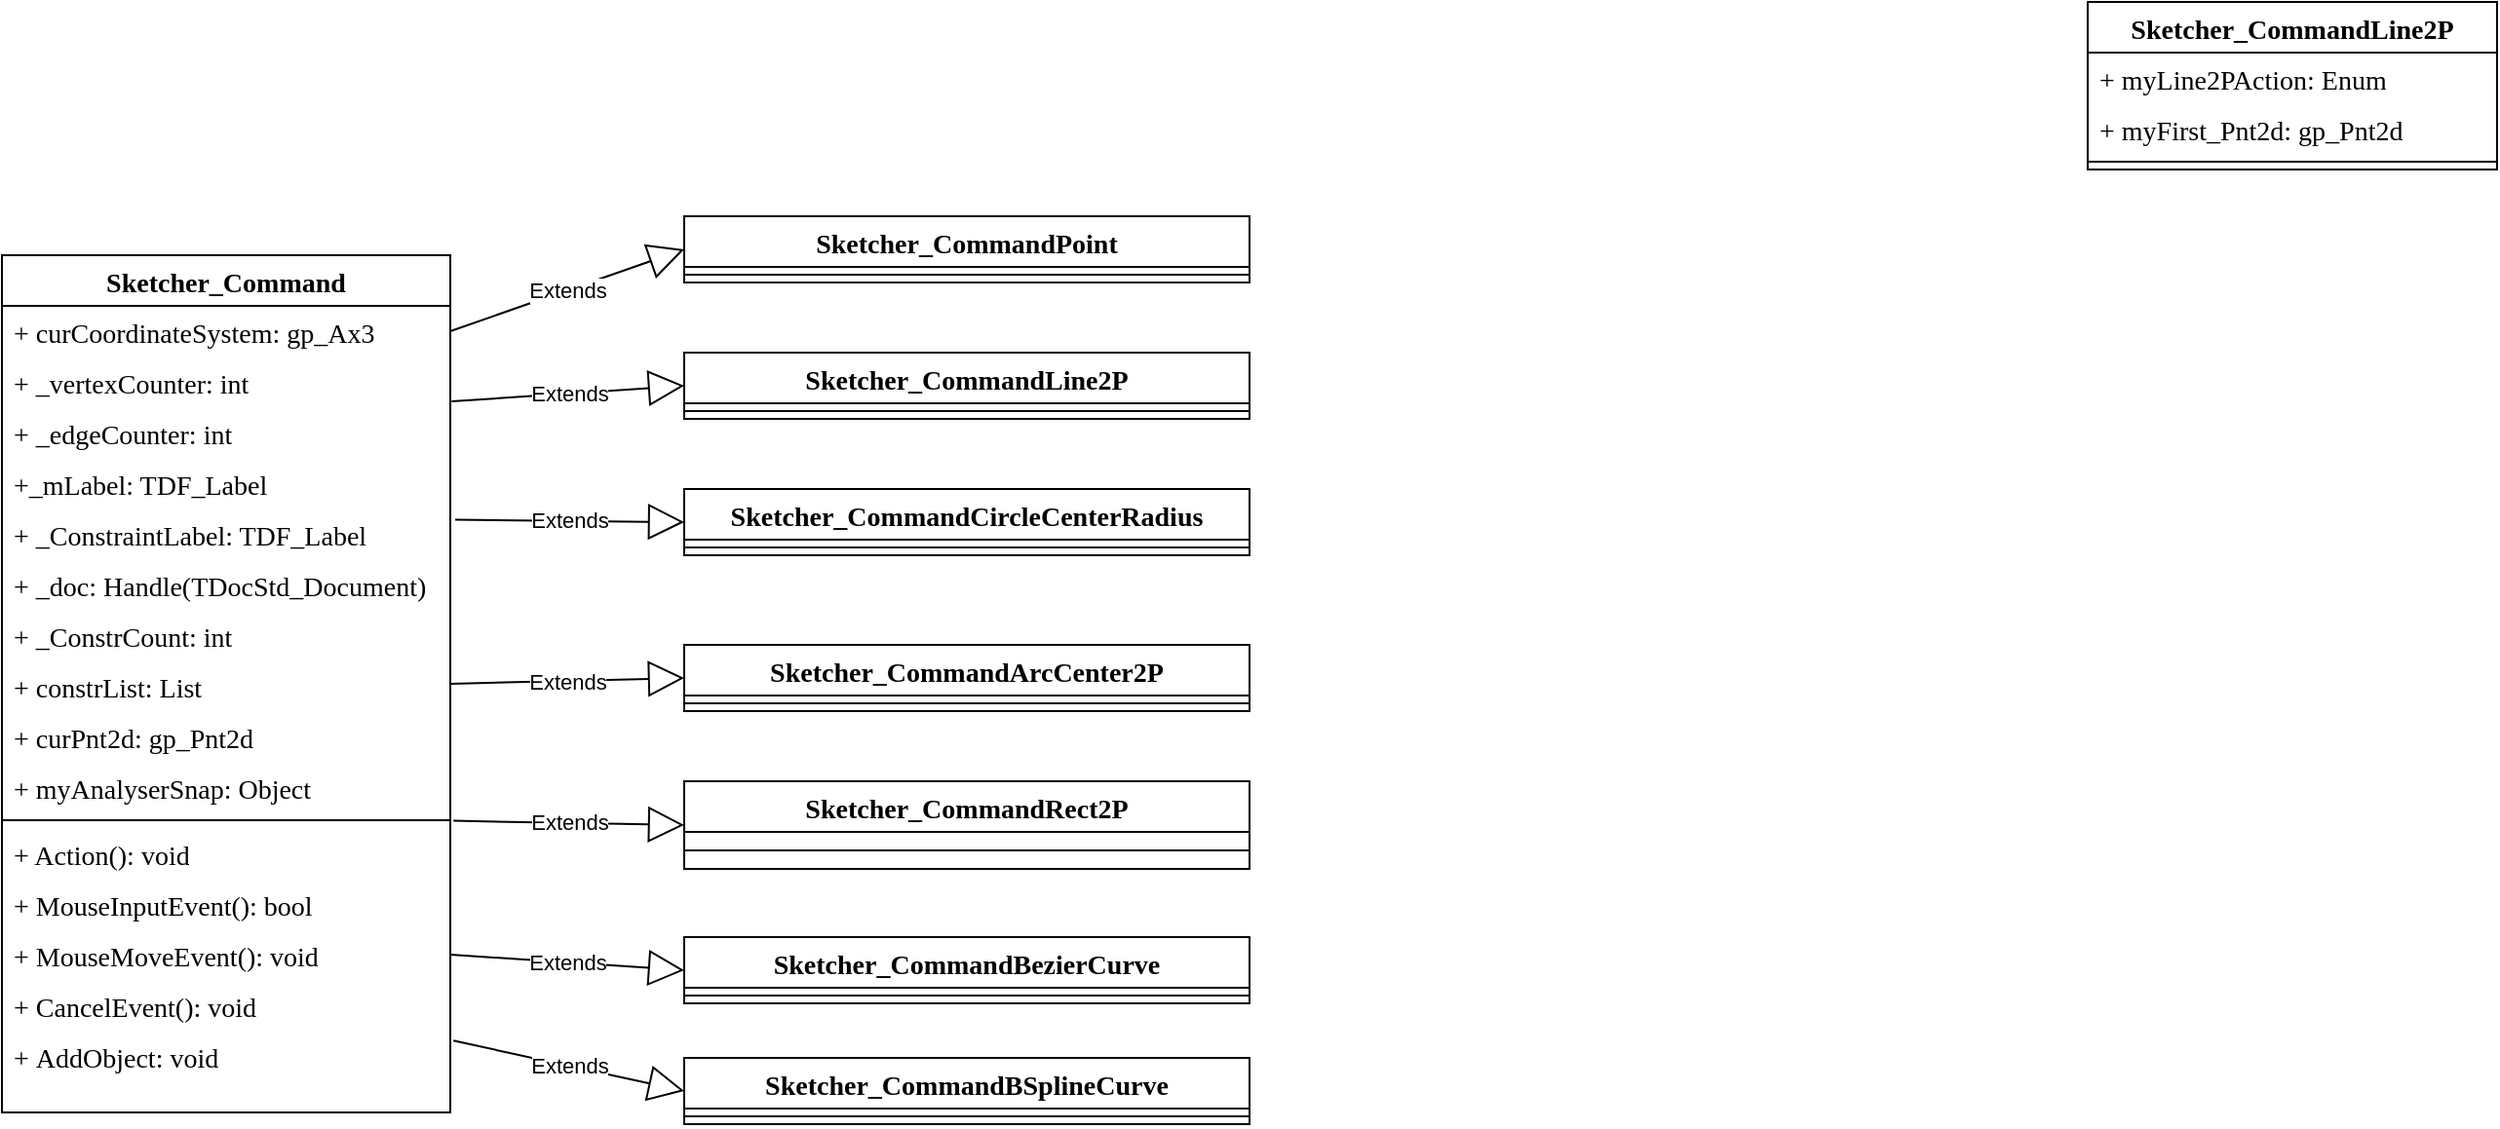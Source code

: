 <mxfile version="22.1.11" type="github">
  <diagram name="第 1 页" id="SrLZ9ItNjMunzmA11ly3">
    <mxGraphModel dx="2175" dy="564" grid="1" gridSize="10" guides="1" tooltips="1" connect="1" arrows="1" fold="1" page="1" pageScale="1" pageWidth="827" pageHeight="1169" math="0" shadow="0">
      <root>
        <mxCell id="0" />
        <mxCell id="1" parent="0" />
        <mxCell id="jLUz7z0Y0349xRio4LSh-1" value="&lt;font style=&quot;font-size: 14px;&quot; face=&quot;Times New Roman&quot;&gt;Sketcher_Command&lt;/font&gt;" style="swimlane;fontStyle=1;align=center;verticalAlign=top;childLayout=stackLayout;horizontal=1;startSize=26;horizontalStack=0;resizeParent=1;resizeParentMax=0;resizeLast=0;collapsible=1;marginBottom=0;whiteSpace=wrap;html=1;" parent="1" vertex="1">
          <mxGeometry x="-190" y="260" width="230" height="440" as="geometry" />
        </mxCell>
        <mxCell id="jLUz7z0Y0349xRio4LSh-40" value="&lt;font style=&quot;font-size: 14px;&quot; face=&quot;Times New Roman&quot;&gt;+&amp;nbsp;curCoordinateSystem: gp_Ax3&lt;/font&gt;" style="text;strokeColor=none;fillColor=none;align=left;verticalAlign=top;spacingLeft=4;spacingRight=4;overflow=hidden;rotatable=0;points=[[0,0.5],[1,0.5]];portConstraint=eastwest;whiteSpace=wrap;html=1;" parent="jLUz7z0Y0349xRio4LSh-1" vertex="1">
          <mxGeometry y="26" width="230" height="26" as="geometry" />
        </mxCell>
        <mxCell id="jLUz7z0Y0349xRio4LSh-41" value="&lt;font style=&quot;font-size: 14px;&quot; face=&quot;Times New Roman&quot;&gt;+ _vertexCounter: int&lt;/font&gt;" style="text;strokeColor=none;fillColor=none;align=left;verticalAlign=top;spacingLeft=4;spacingRight=4;overflow=hidden;rotatable=0;points=[[0,0.5],[1,0.5]];portConstraint=eastwest;whiteSpace=wrap;html=1;" parent="jLUz7z0Y0349xRio4LSh-1" vertex="1">
          <mxGeometry y="52" width="230" height="26" as="geometry" />
        </mxCell>
        <mxCell id="jLUz7z0Y0349xRio4LSh-48" value="&lt;font style=&quot;font-size: 14px;&quot; face=&quot;Times New Roman&quot;&gt;+ _edgeCounter: int&lt;/font&gt;" style="text;strokeColor=none;fillColor=none;align=left;verticalAlign=top;spacingLeft=4;spacingRight=4;overflow=hidden;rotatable=0;points=[[0,0.5],[1,0.5]];portConstraint=eastwest;whiteSpace=wrap;html=1;" parent="jLUz7z0Y0349xRio4LSh-1" vertex="1">
          <mxGeometry y="78" width="230" height="26" as="geometry" />
        </mxCell>
        <mxCell id="jLUz7z0Y0349xRio4LSh-47" value="&lt;font style=&quot;font-size: 14px;&quot; face=&quot;Times New Roman&quot;&gt;+_mLabel: TDF_Label&amp;nbsp;&lt;/font&gt;" style="text;strokeColor=none;fillColor=none;align=left;verticalAlign=top;spacingLeft=4;spacingRight=4;overflow=hidden;rotatable=0;points=[[0,0.5],[1,0.5]];portConstraint=eastwest;whiteSpace=wrap;html=1;" parent="jLUz7z0Y0349xRio4LSh-1" vertex="1">
          <mxGeometry y="104" width="230" height="26" as="geometry" />
        </mxCell>
        <mxCell id="jLUz7z0Y0349xRio4LSh-46" value="&lt;font face=&quot;Times New Roman&quot; style=&quot;font-size: 14px;&quot;&gt;+ _ConstraintLabel: TDF_Label&lt;/font&gt;" style="text;strokeColor=none;fillColor=none;align=left;verticalAlign=top;spacingLeft=4;spacingRight=4;overflow=hidden;rotatable=0;points=[[0,0.5],[1,0.5]];portConstraint=eastwest;whiteSpace=wrap;html=1;" parent="jLUz7z0Y0349xRio4LSh-1" vertex="1">
          <mxGeometry y="130" width="230" height="26" as="geometry" />
        </mxCell>
        <mxCell id="jLUz7z0Y0349xRio4LSh-45" value="&lt;font style=&quot;font-size: 14px;&quot; face=&quot;Times New Roman&quot;&gt;+ _doc: Handle(TDocStd_Document)&lt;/font&gt;" style="text;strokeColor=none;fillColor=none;align=left;verticalAlign=top;spacingLeft=4;spacingRight=4;overflow=hidden;rotatable=0;points=[[0,0.5],[1,0.5]];portConstraint=eastwest;whiteSpace=wrap;html=1;" parent="jLUz7z0Y0349xRio4LSh-1" vertex="1">
          <mxGeometry y="156" width="230" height="26" as="geometry" />
        </mxCell>
        <mxCell id="jLUz7z0Y0349xRio4LSh-44" value="&lt;font style=&quot;font-size: 14px;&quot; face=&quot;Times New Roman&quot;&gt;+ _ConstrCount: int&lt;/font&gt;" style="text;strokeColor=none;fillColor=none;align=left;verticalAlign=top;spacingLeft=4;spacingRight=4;overflow=hidden;rotatable=0;points=[[0,0.5],[1,0.5]];portConstraint=eastwest;whiteSpace=wrap;html=1;" parent="jLUz7z0Y0349xRio4LSh-1" vertex="1">
          <mxGeometry y="182" width="230" height="26" as="geometry" />
        </mxCell>
        <mxCell id="jLUz7z0Y0349xRio4LSh-43" value="&lt;font style=&quot;font-size: 14px;&quot; face=&quot;Times New Roman&quot;&gt;+ constrList: List&lt;/font&gt;" style="text;strokeColor=none;fillColor=none;align=left;verticalAlign=top;spacingLeft=4;spacingRight=4;overflow=hidden;rotatable=0;points=[[0,0.5],[1,0.5]];portConstraint=eastwest;whiteSpace=wrap;html=1;" parent="jLUz7z0Y0349xRio4LSh-1" vertex="1">
          <mxGeometry y="208" width="230" height="26" as="geometry" />
        </mxCell>
        <mxCell id="jLUz7z0Y0349xRio4LSh-42" value="&lt;font style=&quot;font-size: 14px;&quot; face=&quot;Times New Roman&quot;&gt;+ curPnt2d: gp_Pnt2d&lt;/font&gt;" style="text;strokeColor=none;fillColor=none;align=left;verticalAlign=top;spacingLeft=4;spacingRight=4;overflow=hidden;rotatable=0;points=[[0,0.5],[1,0.5]];portConstraint=eastwest;whiteSpace=wrap;html=1;" parent="jLUz7z0Y0349xRio4LSh-1" vertex="1">
          <mxGeometry y="234" width="230" height="26" as="geometry" />
        </mxCell>
        <mxCell id="jLUz7z0Y0349xRio4LSh-2" value="&lt;font style=&quot;font-size: 14px;&quot; face=&quot;Times New Roman&quot;&gt;+ myAnalyserSnap: Object&amp;nbsp;&lt;/font&gt;" style="text;strokeColor=none;fillColor=none;align=left;verticalAlign=top;spacingLeft=4;spacingRight=4;overflow=hidden;rotatable=0;points=[[0,0.5],[1,0.5]];portConstraint=eastwest;whiteSpace=wrap;html=1;" parent="jLUz7z0Y0349xRio4LSh-1" vertex="1">
          <mxGeometry y="260" width="230" height="26" as="geometry" />
        </mxCell>
        <mxCell id="jLUz7z0Y0349xRio4LSh-3" value="" style="line;strokeWidth=1;fillColor=none;align=left;verticalAlign=middle;spacingTop=-1;spacingLeft=3;spacingRight=3;rotatable=0;labelPosition=right;points=[];portConstraint=eastwest;strokeColor=inherit;" parent="jLUz7z0Y0349xRio4LSh-1" vertex="1">
          <mxGeometry y="286" width="230" height="8" as="geometry" />
        </mxCell>
        <mxCell id="jLUz7z0Y0349xRio4LSh-50" value="&lt;font style=&quot;font-size: 14px;&quot; face=&quot;Times New Roman&quot;&gt;+ Action(): void&lt;/font&gt;" style="text;strokeColor=none;fillColor=none;align=left;verticalAlign=top;spacingLeft=4;spacingRight=4;overflow=hidden;rotatable=0;points=[[0,0.5],[1,0.5]];portConstraint=eastwest;whiteSpace=wrap;html=1;" parent="jLUz7z0Y0349xRio4LSh-1" vertex="1">
          <mxGeometry y="294" width="230" height="26" as="geometry" />
        </mxCell>
        <mxCell id="jLUz7z0Y0349xRio4LSh-52" value="&lt;font style=&quot;font-size: 14px;&quot; face=&quot;Times New Roman&quot;&gt;+ MouseInputEvent(): bool&lt;/font&gt;" style="text;strokeColor=none;fillColor=none;align=left;verticalAlign=top;spacingLeft=4;spacingRight=4;overflow=hidden;rotatable=0;points=[[0,0.5],[1,0.5]];portConstraint=eastwest;whiteSpace=wrap;html=1;" parent="jLUz7z0Y0349xRio4LSh-1" vertex="1">
          <mxGeometry y="320" width="230" height="26" as="geometry" />
        </mxCell>
        <mxCell id="jLUz7z0Y0349xRio4LSh-51" value="&lt;font style=&quot;font-size: 14px;&quot; face=&quot;Times New Roman&quot;&gt;+ MouseMoveEvent(): void&lt;/font&gt;" style="text;strokeColor=none;fillColor=none;align=left;verticalAlign=top;spacingLeft=4;spacingRight=4;overflow=hidden;rotatable=0;points=[[0,0.5],[1,0.5]];portConstraint=eastwest;whiteSpace=wrap;html=1;" parent="jLUz7z0Y0349xRio4LSh-1" vertex="1">
          <mxGeometry y="346" width="230" height="26" as="geometry" />
        </mxCell>
        <mxCell id="jLUz7z0Y0349xRio4LSh-49" value="&lt;font style=&quot;font-size: 14px;&quot; face=&quot;Times New Roman&quot;&gt;+ CancelEvent(): void&lt;/font&gt;" style="text;strokeColor=none;fillColor=none;align=left;verticalAlign=top;spacingLeft=4;spacingRight=4;overflow=hidden;rotatable=0;points=[[0,0.5],[1,0.5]];portConstraint=eastwest;whiteSpace=wrap;html=1;" parent="jLUz7z0Y0349xRio4LSh-1" vertex="1">
          <mxGeometry y="372" width="230" height="26" as="geometry" />
        </mxCell>
        <mxCell id="jLUz7z0Y0349xRio4LSh-4" value="&lt;font style=&quot;font-size: 14px;&quot; face=&quot;Times New Roman&quot;&gt;+&amp;nbsp;AddObject: void&lt;/font&gt;" style="text;strokeColor=none;fillColor=none;align=left;verticalAlign=top;spacingLeft=4;spacingRight=4;overflow=hidden;rotatable=0;points=[[0,0.5],[1,0.5]];portConstraint=eastwest;whiteSpace=wrap;html=1;" parent="jLUz7z0Y0349xRio4LSh-1" vertex="1">
          <mxGeometry y="398" width="230" height="42" as="geometry" />
        </mxCell>
        <mxCell id="jLUz7z0Y0349xRio4LSh-5" value="&lt;font style=&quot;font-size: 14px;&quot; face=&quot;Times New Roman&quot;&gt;Sketcher_CommandPoint&lt;/font&gt;" style="swimlane;fontStyle=1;align=center;verticalAlign=top;childLayout=stackLayout;horizontal=1;startSize=26;horizontalStack=0;resizeParent=1;resizeParentMax=0;resizeLast=0;collapsible=1;marginBottom=0;whiteSpace=wrap;html=1;" parent="1" vertex="1">
          <mxGeometry x="160" y="240" width="290" height="34" as="geometry" />
        </mxCell>
        <mxCell id="jLUz7z0Y0349xRio4LSh-7" value="" style="line;strokeWidth=1;fillColor=none;align=left;verticalAlign=middle;spacingTop=-1;spacingLeft=3;spacingRight=3;rotatable=0;labelPosition=right;points=[];portConstraint=eastwest;strokeColor=inherit;" parent="jLUz7z0Y0349xRio4LSh-5" vertex="1">
          <mxGeometry y="26" width="290" height="8" as="geometry" />
        </mxCell>
        <mxCell id="jLUz7z0Y0349xRio4LSh-9" value="&lt;font style=&quot;font-size: 14px;&quot; face=&quot;Times New Roman&quot;&gt;Sketcher_CommandLine2P&lt;/font&gt;" style="swimlane;fontStyle=1;align=center;verticalAlign=top;childLayout=stackLayout;horizontal=1;startSize=26;horizontalStack=0;resizeParent=1;resizeParentMax=0;resizeLast=0;collapsible=1;marginBottom=0;whiteSpace=wrap;html=1;" parent="1" vertex="1">
          <mxGeometry x="160" y="310" width="290" height="34" as="geometry" />
        </mxCell>
        <mxCell id="jLUz7z0Y0349xRio4LSh-11" value="" style="line;strokeWidth=1;fillColor=none;align=left;verticalAlign=middle;spacingTop=-1;spacingLeft=3;spacingRight=3;rotatable=0;labelPosition=right;points=[];portConstraint=eastwest;strokeColor=inherit;" parent="jLUz7z0Y0349xRio4LSh-9" vertex="1">
          <mxGeometry y="26" width="290" height="8" as="geometry" />
        </mxCell>
        <mxCell id="jLUz7z0Y0349xRio4LSh-13" value="&lt;font style=&quot;font-size: 14px;&quot; face=&quot;Times New Roman&quot;&gt;Sketcher_CommandCircleCenterRadius&lt;/font&gt;" style="swimlane;fontStyle=1;align=center;verticalAlign=top;childLayout=stackLayout;horizontal=1;startSize=26;horizontalStack=0;resizeParent=1;resizeParentMax=0;resizeLast=0;collapsible=1;marginBottom=0;whiteSpace=wrap;html=1;" parent="1" vertex="1">
          <mxGeometry x="160" y="380" width="290" height="34" as="geometry" />
        </mxCell>
        <mxCell id="jLUz7z0Y0349xRio4LSh-15" value="" style="line;strokeWidth=1;fillColor=none;align=left;verticalAlign=middle;spacingTop=-1;spacingLeft=3;spacingRight=3;rotatable=0;labelPosition=right;points=[];portConstraint=eastwest;strokeColor=inherit;" parent="jLUz7z0Y0349xRio4LSh-13" vertex="1">
          <mxGeometry y="26" width="290" height="8" as="geometry" />
        </mxCell>
        <mxCell id="jLUz7z0Y0349xRio4LSh-17" value="&lt;font style=&quot;font-size: 14px;&quot; face=&quot;Times New Roman&quot;&gt;Sketcher_CommandArcCenter2P&lt;/font&gt;" style="swimlane;fontStyle=1;align=center;verticalAlign=top;childLayout=stackLayout;horizontal=1;startSize=26;horizontalStack=0;resizeParent=1;resizeParentMax=0;resizeLast=0;collapsible=1;marginBottom=0;whiteSpace=wrap;html=1;" parent="1" vertex="1">
          <mxGeometry x="160" y="460" width="290" height="34" as="geometry" />
        </mxCell>
        <mxCell id="jLUz7z0Y0349xRio4LSh-19" value="" style="line;strokeWidth=1;fillColor=none;align=left;verticalAlign=middle;spacingTop=-1;spacingLeft=3;spacingRight=3;rotatable=0;labelPosition=right;points=[];portConstraint=eastwest;strokeColor=inherit;" parent="jLUz7z0Y0349xRio4LSh-17" vertex="1">
          <mxGeometry y="26" width="290" height="8" as="geometry" />
        </mxCell>
        <mxCell id="jLUz7z0Y0349xRio4LSh-21" value="&lt;font style=&quot;font-size: 14px;&quot; face=&quot;Times New Roman&quot;&gt;Sketcher_CommandRect2P&lt;/font&gt;" style="swimlane;fontStyle=1;align=center;verticalAlign=top;childLayout=stackLayout;horizontal=1;startSize=26;horizontalStack=0;resizeParent=1;resizeParentMax=0;resizeLast=0;collapsible=1;marginBottom=0;whiteSpace=wrap;html=1;" parent="1" vertex="1">
          <mxGeometry x="160" y="530" width="290" height="45" as="geometry" />
        </mxCell>
        <mxCell id="jLUz7z0Y0349xRio4LSh-23" value="" style="line;strokeWidth=1;fillColor=none;align=left;verticalAlign=middle;spacingTop=-1;spacingLeft=3;spacingRight=3;rotatable=0;labelPosition=right;points=[];portConstraint=eastwest;strokeColor=inherit;" parent="jLUz7z0Y0349xRio4LSh-21" vertex="1">
          <mxGeometry y="26" width="290" height="19" as="geometry" />
        </mxCell>
        <mxCell id="jLUz7z0Y0349xRio4LSh-25" value="&lt;font style=&quot;font-size: 14px;&quot; face=&quot;Times New Roman&quot;&gt;Sketcher_CommandBezierCurve&lt;/font&gt;" style="swimlane;fontStyle=1;align=center;verticalAlign=top;childLayout=stackLayout;horizontal=1;startSize=26;horizontalStack=0;resizeParent=1;resizeParentMax=0;resizeLast=0;collapsible=1;marginBottom=0;whiteSpace=wrap;html=1;" parent="1" vertex="1">
          <mxGeometry x="160" y="610" width="290" height="34" as="geometry" />
        </mxCell>
        <mxCell id="jLUz7z0Y0349xRio4LSh-27" value="" style="line;strokeWidth=1;fillColor=none;align=left;verticalAlign=middle;spacingTop=-1;spacingLeft=3;spacingRight=3;rotatable=0;labelPosition=right;points=[];portConstraint=eastwest;strokeColor=inherit;" parent="jLUz7z0Y0349xRio4LSh-25" vertex="1">
          <mxGeometry y="26" width="290" height="8" as="geometry" />
        </mxCell>
        <mxCell id="jLUz7z0Y0349xRio4LSh-29" value="&lt;font style=&quot;font-size: 14px;&quot; face=&quot;Times New Roman&quot;&gt;Sketcher_CommandBSplineCurve&lt;/font&gt;" style="swimlane;fontStyle=1;align=center;verticalAlign=top;childLayout=stackLayout;horizontal=1;startSize=26;horizontalStack=0;resizeParent=1;resizeParentMax=0;resizeLast=0;collapsible=1;marginBottom=0;whiteSpace=wrap;html=1;" parent="1" vertex="1">
          <mxGeometry x="160" y="672" width="290" height="34" as="geometry" />
        </mxCell>
        <mxCell id="jLUz7z0Y0349xRio4LSh-31" value="" style="line;strokeWidth=1;fillColor=none;align=left;verticalAlign=middle;spacingTop=-1;spacingLeft=3;spacingRight=3;rotatable=0;labelPosition=right;points=[];portConstraint=eastwest;strokeColor=inherit;" parent="jLUz7z0Y0349xRio4LSh-29" vertex="1">
          <mxGeometry y="26" width="290" height="8" as="geometry" />
        </mxCell>
        <mxCell id="jLUz7z0Y0349xRio4LSh-33" value="Extends" style="endArrow=block;endSize=16;endFill=0;html=1;rounded=0;exitX=1;exitY=0.5;exitDx=0;exitDy=0;entryX=0;entryY=0.5;entryDx=0;entryDy=0;" parent="1" source="jLUz7z0Y0349xRio4LSh-40" target="jLUz7z0Y0349xRio4LSh-5" edge="1">
          <mxGeometry width="160" relative="1" as="geometry">
            <mxPoint x="110" y="266" as="sourcePoint" />
            <mxPoint x="180" y="240" as="targetPoint" />
          </mxGeometry>
        </mxCell>
        <mxCell id="jLUz7z0Y0349xRio4LSh-34" value="Extends" style="endArrow=block;endSize=16;endFill=0;html=1;rounded=0;exitX=1.003;exitY=-0.114;exitDx=0;exitDy=0;entryX=0;entryY=0.5;entryDx=0;entryDy=0;exitPerimeter=0;" parent="1" source="jLUz7z0Y0349xRio4LSh-48" target="jLUz7z0Y0349xRio4LSh-9" edge="1">
          <mxGeometry width="160" relative="1" as="geometry">
            <mxPoint x="120" y="276" as="sourcePoint" />
            <mxPoint x="160" y="340" as="targetPoint" />
          </mxGeometry>
        </mxCell>
        <mxCell id="jLUz7z0Y0349xRio4LSh-35" value="Extends" style="endArrow=block;endSize=16;endFill=0;html=1;rounded=0;exitX=1.011;exitY=0.223;exitDx=0;exitDy=0;entryX=0;entryY=0.5;entryDx=0;entryDy=0;exitPerimeter=0;" parent="1" source="jLUz7z0Y0349xRio4LSh-46" target="jLUz7z0Y0349xRio4LSh-13" edge="1">
          <mxGeometry width="160" relative="1" as="geometry">
            <mxPoint x="130" y="286" as="sourcePoint" />
            <mxPoint x="140" y="400" as="targetPoint" />
          </mxGeometry>
        </mxCell>
        <mxCell id="jLUz7z0Y0349xRio4LSh-36" value="Extends" style="endArrow=block;endSize=16;endFill=0;html=1;rounded=0;exitX=1;exitY=0.5;exitDx=0;exitDy=0;entryX=0;entryY=0.5;entryDx=0;entryDy=0;" parent="1" source="jLUz7z0Y0349xRio4LSh-1" target="jLUz7z0Y0349xRio4LSh-17" edge="1">
          <mxGeometry width="160" relative="1" as="geometry">
            <mxPoint x="140" y="296" as="sourcePoint" />
            <mxPoint x="190" y="470" as="targetPoint" />
          </mxGeometry>
        </mxCell>
        <mxCell id="jLUz7z0Y0349xRio4LSh-37" value="Extends" style="endArrow=block;endSize=16;endFill=0;html=1;rounded=0;entryX=0;entryY=0.5;entryDx=0;entryDy=0;exitX=1.007;exitY=0.539;exitDx=0;exitDy=0;exitPerimeter=0;" parent="1" target="jLUz7z0Y0349xRio4LSh-21" edge="1" source="jLUz7z0Y0349xRio4LSh-3">
          <mxGeometry width="160" relative="1" as="geometry">
            <mxPoint x="40" y="540" as="sourcePoint" />
            <mxPoint x="170" y="570" as="targetPoint" />
          </mxGeometry>
        </mxCell>
        <mxCell id="jLUz7z0Y0349xRio4LSh-38" value="Extends" style="endArrow=block;endSize=16;endFill=0;html=1;rounded=0;exitX=1;exitY=0.5;exitDx=0;exitDy=0;entryX=0;entryY=0.5;entryDx=0;entryDy=0;" parent="1" source="jLUz7z0Y0349xRio4LSh-51" target="jLUz7z0Y0349xRio4LSh-25" edge="1">
          <mxGeometry width="160" relative="1" as="geometry">
            <mxPoint x="160" y="316" as="sourcePoint" />
            <mxPoint x="140" y="650" as="targetPoint" />
          </mxGeometry>
        </mxCell>
        <mxCell id="jLUz7z0Y0349xRio4LSh-39" value="Extends" style="endArrow=block;endSize=16;endFill=0;html=1;rounded=0;exitX=1.007;exitY=0.123;exitDx=0;exitDy=0;entryX=0;entryY=0.5;entryDx=0;entryDy=0;exitPerimeter=0;" parent="1" source="jLUz7z0Y0349xRio4LSh-4" target="jLUz7z0Y0349xRio4LSh-29" edge="1">
          <mxGeometry width="160" relative="1" as="geometry">
            <mxPoint x="170" y="326" as="sourcePoint" />
            <mxPoint x="150" y="700" as="targetPoint" />
          </mxGeometry>
        </mxCell>
        <mxCell id="G86wccxDL63yBJnwFeeb-1" value="&lt;font style=&quot;font-size: 14px;&quot; face=&quot;Times New Roman&quot;&gt;Sketcher_CommandLine2P&lt;/font&gt;" style="swimlane;fontStyle=1;align=center;verticalAlign=top;childLayout=stackLayout;horizontal=1;startSize=26;horizontalStack=0;resizeParent=1;resizeParentMax=0;resizeLast=0;collapsible=1;marginBottom=0;whiteSpace=wrap;html=1;" vertex="1" parent="1">
          <mxGeometry x="880" y="130" width="210" height="86" as="geometry" />
        </mxCell>
        <mxCell id="G86wccxDL63yBJnwFeeb-2" value="&lt;font style=&quot;font-size: 14px;&quot; face=&quot;Times New Roman&quot;&gt;+ myLine2PAction: Enum&lt;/font&gt;" style="text;strokeColor=none;fillColor=none;align=left;verticalAlign=top;spacingLeft=4;spacingRight=4;overflow=hidden;rotatable=0;points=[[0,0.5],[1,0.5]];portConstraint=eastwest;whiteSpace=wrap;html=1;" vertex="1" parent="G86wccxDL63yBJnwFeeb-1">
          <mxGeometry y="26" width="210" height="26" as="geometry" />
        </mxCell>
        <mxCell id="G86wccxDL63yBJnwFeeb-3" value="&lt;font style=&quot;font-size: 14px;&quot; face=&quot;Times New Roman&quot;&gt;+ myFirst_Pnt2d: gp_Pnt2d&lt;/font&gt;" style="text;strokeColor=none;fillColor=none;align=left;verticalAlign=top;spacingLeft=4;spacingRight=4;overflow=hidden;rotatable=0;points=[[0,0.5],[1,0.5]];portConstraint=eastwest;whiteSpace=wrap;html=1;" vertex="1" parent="G86wccxDL63yBJnwFeeb-1">
          <mxGeometry y="52" width="210" height="26" as="geometry" />
        </mxCell>
        <mxCell id="G86wccxDL63yBJnwFeeb-4" value="" style="line;strokeWidth=1;fillColor=none;align=left;verticalAlign=middle;spacingTop=-1;spacingLeft=3;spacingRight=3;rotatable=0;labelPosition=right;points=[];portConstraint=eastwest;strokeColor=inherit;" vertex="1" parent="G86wccxDL63yBJnwFeeb-1">
          <mxGeometry y="78" width="210" height="8" as="geometry" />
        </mxCell>
      </root>
    </mxGraphModel>
  </diagram>
</mxfile>
